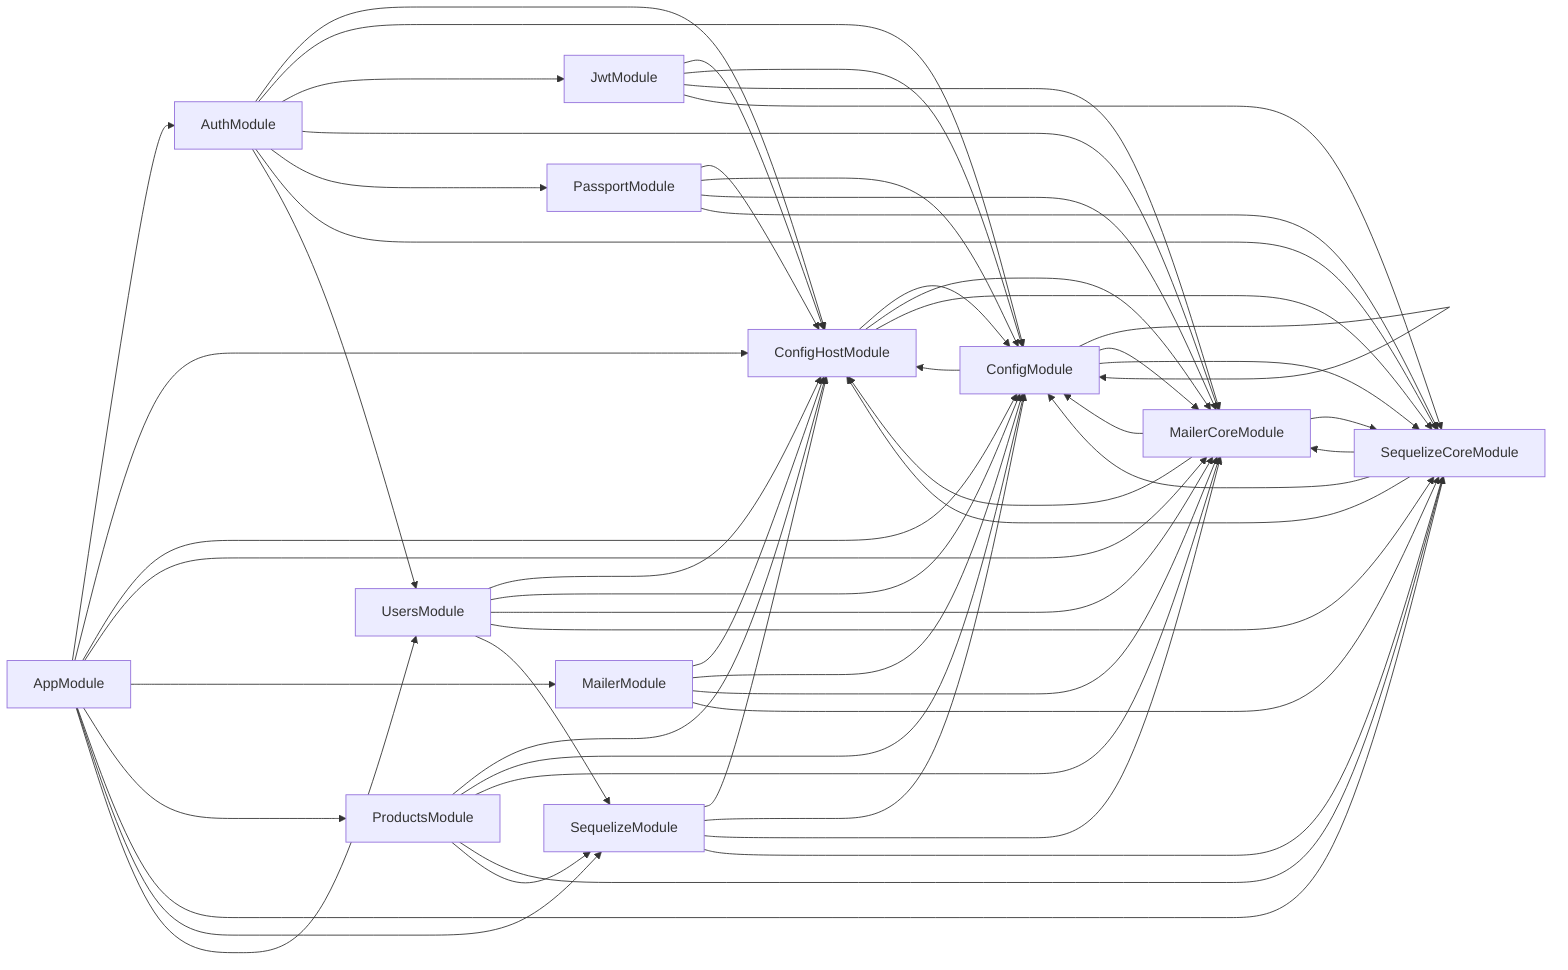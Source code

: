 graph LR
    AppModule-->AuthModule
  AppModule-->ConfigHostModule
  AppModule-->ConfigModule
  AppModule-->MailerCoreModule
  AppModule-->MailerModule
  AppModule-->ProductsModule
  AppModule-->SequelizeCoreModule
  AppModule-->SequelizeModule
  AppModule-->UsersModule
  AuthModule-->ConfigHostModule
  AuthModule-->ConfigModule
  AuthModule-->JwtModule
  AuthModule-->MailerCoreModule
  AuthModule-->PassportModule
  AuthModule-->SequelizeCoreModule
  AuthModule-->UsersModule
  ConfigHostModule-->ConfigModule
  ConfigHostModule-->MailerCoreModule
  ConfigHostModule-->SequelizeCoreModule
  ConfigModule-->ConfigHostModule
  ConfigModule-->ConfigModule
  ConfigModule-->MailerCoreModule
  ConfigModule-->SequelizeCoreModule
  JwtModule-->ConfigHostModule
  JwtModule-->ConfigModule
  JwtModule-->MailerCoreModule
  JwtModule-->SequelizeCoreModule
  MailerCoreModule-->ConfigHostModule
  MailerCoreModule-->ConfigModule
  MailerCoreModule-->SequelizeCoreModule
  MailerModule-->ConfigHostModule
  MailerModule-->ConfigModule
  MailerModule-->MailerCoreModule
  MailerModule-->SequelizeCoreModule
  PassportModule-->ConfigHostModule
  PassportModule-->ConfigModule
  PassportModule-->MailerCoreModule
  PassportModule-->SequelizeCoreModule
  ProductsModule-->ConfigHostModule
  ProductsModule-->ConfigModule
  ProductsModule-->MailerCoreModule
  ProductsModule-->SequelizeCoreModule
  ProductsModule-->SequelizeModule
  SequelizeCoreModule-->ConfigHostModule
  SequelizeCoreModule-->ConfigModule
  SequelizeCoreModule-->MailerCoreModule
  SequelizeModule-->ConfigHostModule
  SequelizeModule-->ConfigModule
  SequelizeModule-->MailerCoreModule
  SequelizeModule-->SequelizeCoreModule
  UsersModule-->ConfigHostModule
  UsersModule-->ConfigModule
  UsersModule-->MailerCoreModule
  UsersModule-->SequelizeCoreModule
  UsersModule-->SequelizeModule